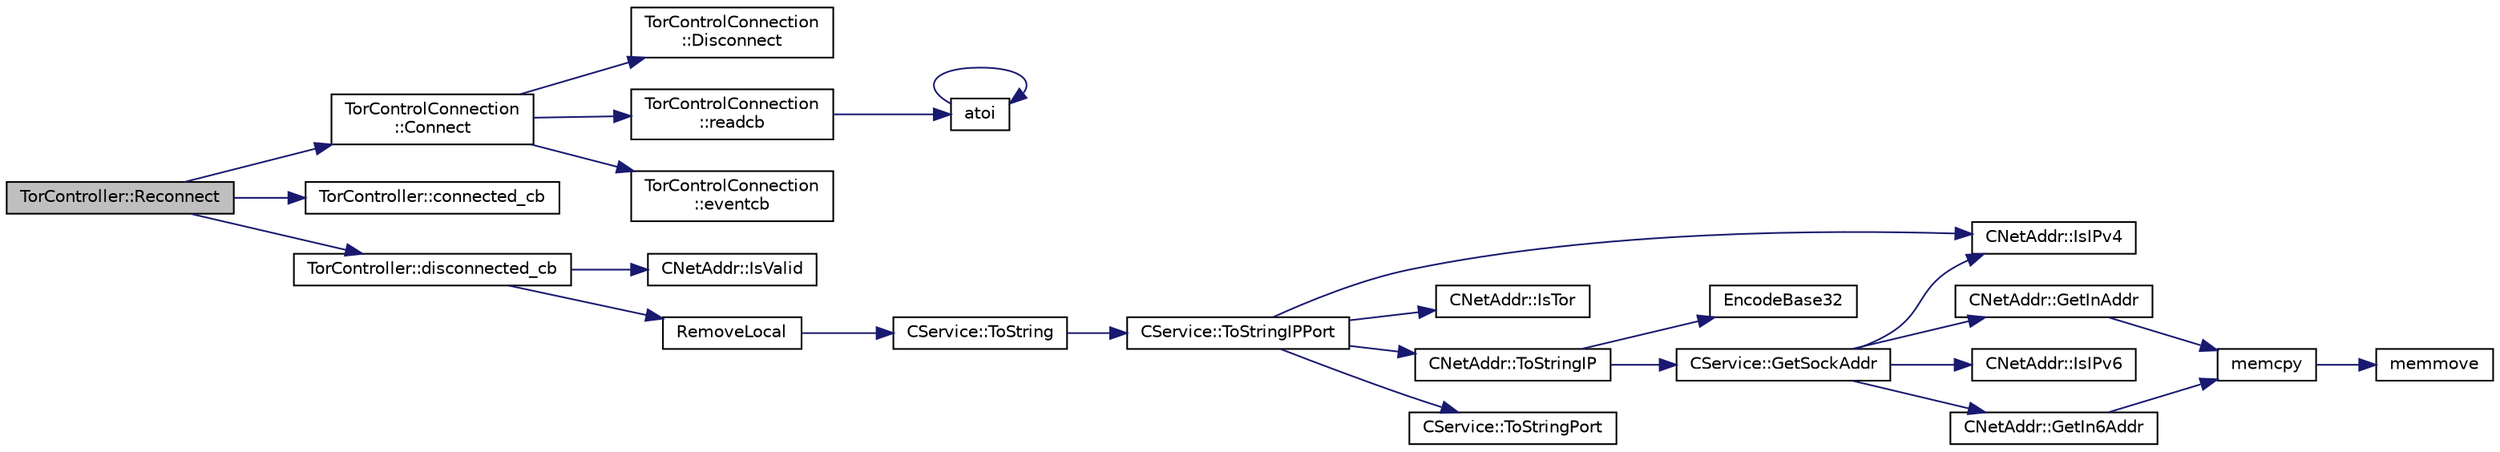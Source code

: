 digraph "TorController::Reconnect"
{
  edge [fontname="Helvetica",fontsize="10",labelfontname="Helvetica",labelfontsize="10"];
  node [fontname="Helvetica",fontsize="10",shape=record];
  rankdir="LR";
  Node53 [label="TorController::Reconnect",height=0.2,width=0.4,color="black", fillcolor="grey75", style="filled", fontcolor="black"];
  Node53 -> Node54 [color="midnightblue",fontsize="10",style="solid",fontname="Helvetica"];
  Node54 [label="TorControlConnection\l::Connect",height=0.2,width=0.4,color="black", fillcolor="white", style="filled",URL="$class_tor_control_connection.html#a36b6359caf9a304efe310b9b7141a939",tooltip="Connect to a Tor control port. "];
  Node54 -> Node55 [color="midnightblue",fontsize="10",style="solid",fontname="Helvetica"];
  Node55 [label="TorControlConnection\l::Disconnect",height=0.2,width=0.4,color="black", fillcolor="white", style="filled",URL="$class_tor_control_connection.html#addb42114063641eab12be2fc39b859d5",tooltip="Disconnect from Tor control port. "];
  Node54 -> Node56 [color="midnightblue",fontsize="10",style="solid",fontname="Helvetica"];
  Node56 [label="TorControlConnection\l::readcb",height=0.2,width=0.4,color="black", fillcolor="white", style="filled",URL="$class_tor_control_connection.html#a7d7e2393f19cb41c32223def3df769ea",tooltip="Libevent handlers: internal. "];
  Node56 -> Node57 [color="midnightblue",fontsize="10",style="solid",fontname="Helvetica"];
  Node57 [label="atoi",height=0.2,width=0.4,color="black", fillcolor="white", style="filled",URL="$utilstrencodings_8cpp.html#aa5ce96ec36f4413f820cec9c1831c070"];
  Node57 -> Node57 [color="midnightblue",fontsize="10",style="solid",fontname="Helvetica"];
  Node54 -> Node58 [color="midnightblue",fontsize="10",style="solid",fontname="Helvetica"];
  Node58 [label="TorControlConnection\l::eventcb",height=0.2,width=0.4,color="black", fillcolor="white", style="filled",URL="$class_tor_control_connection.html#a8b22b26822247f8be7d739e14a045e98"];
  Node53 -> Node59 [color="midnightblue",fontsize="10",style="solid",fontname="Helvetica"];
  Node59 [label="TorController::connected_cb",height=0.2,width=0.4,color="black", fillcolor="white", style="filled",URL="$class_tor_controller.html#a59d56a1525a08235b07dd9eadbae0d1f",tooltip="Callback after successful connection. "];
  Node53 -> Node60 [color="midnightblue",fontsize="10",style="solid",fontname="Helvetica"];
  Node60 [label="TorController::disconnected_cb",height=0.2,width=0.4,color="black", fillcolor="white", style="filled",URL="$class_tor_controller.html#a81392f33f0c7e069762668ec3a757075",tooltip="Callback after connection lost or failed connection attempt. "];
  Node60 -> Node61 [color="midnightblue",fontsize="10",style="solid",fontname="Helvetica"];
  Node61 [label="CNetAddr::IsValid",height=0.2,width=0.4,color="black", fillcolor="white", style="filled",URL="$class_c_net_addr.html#a6fe20b8da9701ca5dc2af078e2e8ac25"];
  Node60 -> Node62 [color="midnightblue",fontsize="10",style="solid",fontname="Helvetica"];
  Node62 [label="RemoveLocal",height=0.2,width=0.4,color="black", fillcolor="white", style="filled",URL="$net_8cpp.html#a040c40f60af5f50a128fc1aac4cb5ebd"];
  Node62 -> Node63 [color="midnightblue",fontsize="10",style="solid",fontname="Helvetica"];
  Node63 [label="CService::ToString",height=0.2,width=0.4,color="black", fillcolor="white", style="filled",URL="$class_c_service.html#a225473158bc07c87a6a862160d73cfea"];
  Node63 -> Node64 [color="midnightblue",fontsize="10",style="solid",fontname="Helvetica"];
  Node64 [label="CService::ToStringIPPort",height=0.2,width=0.4,color="black", fillcolor="white", style="filled",URL="$class_c_service.html#a224204c838b12eeb49ca7eabe6f75004"];
  Node64 -> Node65 [color="midnightblue",fontsize="10",style="solid",fontname="Helvetica"];
  Node65 [label="CNetAddr::IsIPv4",height=0.2,width=0.4,color="black", fillcolor="white", style="filled",URL="$class_c_net_addr.html#a7021b79e9a33c342b68db09dbb6c2293"];
  Node64 -> Node66 [color="midnightblue",fontsize="10",style="solid",fontname="Helvetica"];
  Node66 [label="CNetAddr::IsTor",height=0.2,width=0.4,color="black", fillcolor="white", style="filled",URL="$class_c_net_addr.html#a4db37b4997ff3b8c57959f2aa915a9a3"];
  Node64 -> Node67 [color="midnightblue",fontsize="10",style="solid",fontname="Helvetica"];
  Node67 [label="CNetAddr::ToStringIP",height=0.2,width=0.4,color="black", fillcolor="white", style="filled",URL="$class_c_net_addr.html#a0c8d9b5ed3824546ff4dccca3b28b073"];
  Node67 -> Node68 [color="midnightblue",fontsize="10",style="solid",fontname="Helvetica"];
  Node68 [label="EncodeBase32",height=0.2,width=0.4,color="black", fillcolor="white", style="filled",URL="$utilstrencodings_8cpp.html#a71aa75e646de8a10971f887bc71d9a75"];
  Node67 -> Node69 [color="midnightblue",fontsize="10",style="solid",fontname="Helvetica"];
  Node69 [label="CService::GetSockAddr",height=0.2,width=0.4,color="black", fillcolor="white", style="filled",URL="$class_c_service.html#ac4c6d655fab3af40937f0b0c65581745"];
  Node69 -> Node65 [color="midnightblue",fontsize="10",style="solid",fontname="Helvetica"];
  Node69 -> Node70 [color="midnightblue",fontsize="10",style="solid",fontname="Helvetica"];
  Node70 [label="CNetAddr::GetInAddr",height=0.2,width=0.4,color="black", fillcolor="white", style="filled",URL="$class_c_net_addr.html#a4f73432c55d4acb6b9e4c54833eefea6"];
  Node70 -> Node71 [color="midnightblue",fontsize="10",style="solid",fontname="Helvetica"];
  Node71 [label="memcpy",height=0.2,width=0.4,color="black", fillcolor="white", style="filled",URL="$glibc__compat_8cpp.html#a0f46826ab0466591e136db24394923cf"];
  Node71 -> Node72 [color="midnightblue",fontsize="10",style="solid",fontname="Helvetica"];
  Node72 [label="memmove",height=0.2,width=0.4,color="black", fillcolor="white", style="filled",URL="$glibc__compat_8cpp.html#a9778d49e9029dd75bc53ecbbf9f5e9a1"];
  Node69 -> Node73 [color="midnightblue",fontsize="10",style="solid",fontname="Helvetica"];
  Node73 [label="CNetAddr::IsIPv6",height=0.2,width=0.4,color="black", fillcolor="white", style="filled",URL="$class_c_net_addr.html#aad5f7a372c56ccf4d773f728b6b46e18"];
  Node69 -> Node74 [color="midnightblue",fontsize="10",style="solid",fontname="Helvetica"];
  Node74 [label="CNetAddr::GetIn6Addr",height=0.2,width=0.4,color="black", fillcolor="white", style="filled",URL="$class_c_net_addr.html#a3616012f94b27148e5b8e27d943d4884"];
  Node74 -> Node71 [color="midnightblue",fontsize="10",style="solid",fontname="Helvetica"];
  Node64 -> Node75 [color="midnightblue",fontsize="10",style="solid",fontname="Helvetica"];
  Node75 [label="CService::ToStringPort",height=0.2,width=0.4,color="black", fillcolor="white", style="filled",URL="$class_c_service.html#a95d6f24b6a613fca24734ba4e38ef3dc"];
}
